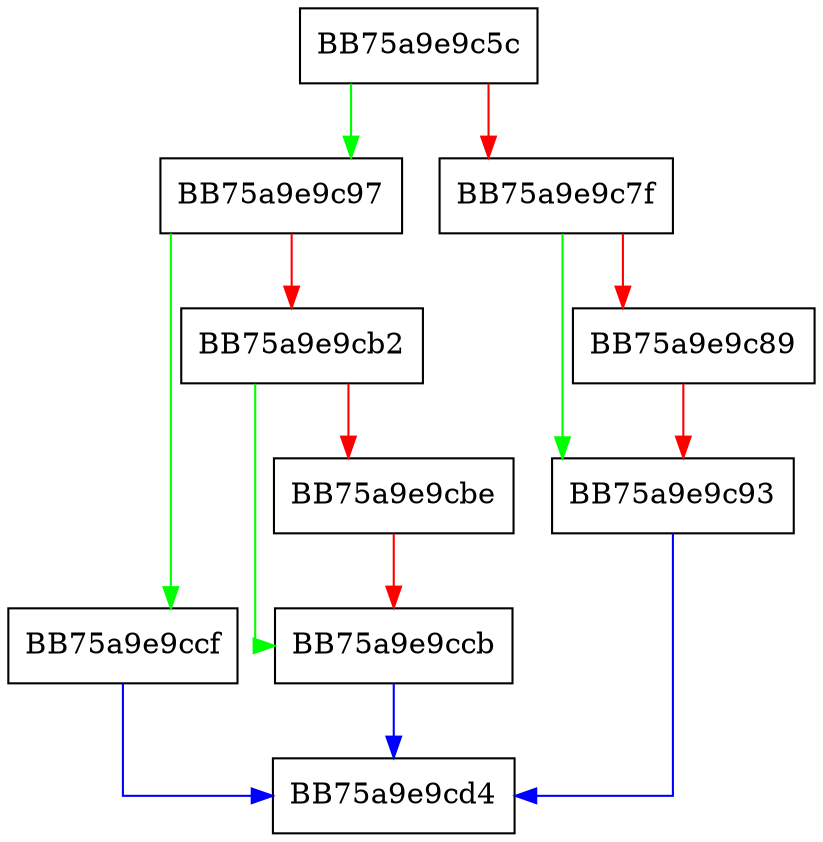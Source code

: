 digraph UtilCreateEmptyAcl {
  node [shape="box"];
  graph [splines=ortho];
  BB75a9e9c5c -> BB75a9e9c97 [color="green"];
  BB75a9e9c5c -> BB75a9e9c7f [color="red"];
  BB75a9e9c7f -> BB75a9e9c93 [color="green"];
  BB75a9e9c7f -> BB75a9e9c89 [color="red"];
  BB75a9e9c89 -> BB75a9e9c93 [color="red"];
  BB75a9e9c93 -> BB75a9e9cd4 [color="blue"];
  BB75a9e9c97 -> BB75a9e9ccf [color="green"];
  BB75a9e9c97 -> BB75a9e9cb2 [color="red"];
  BB75a9e9cb2 -> BB75a9e9ccb [color="green"];
  BB75a9e9cb2 -> BB75a9e9cbe [color="red"];
  BB75a9e9cbe -> BB75a9e9ccb [color="red"];
  BB75a9e9ccb -> BB75a9e9cd4 [color="blue"];
  BB75a9e9ccf -> BB75a9e9cd4 [color="blue"];
}